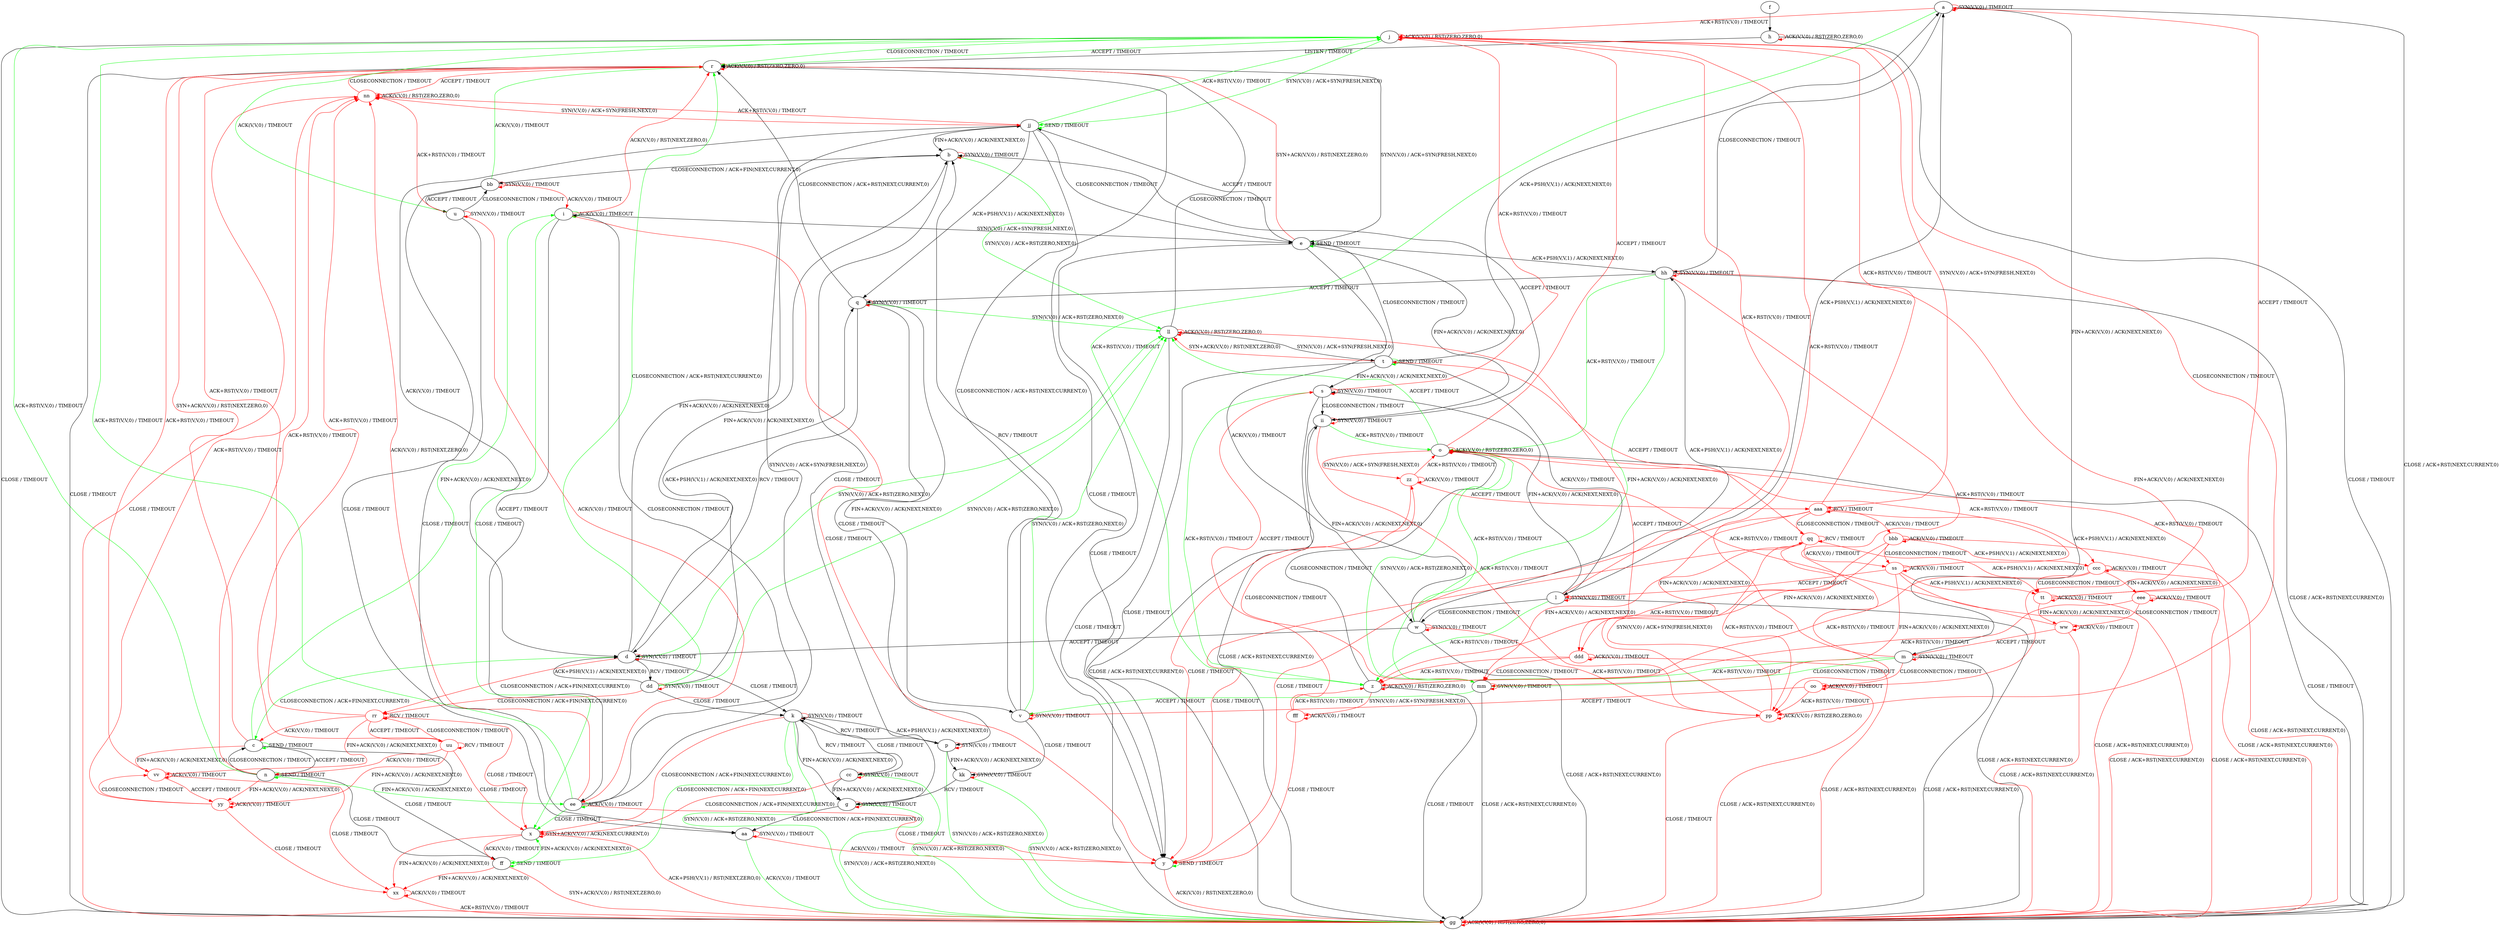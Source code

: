 digraph "" {
	graph ["Incoming time"=4.026891708374023,
		"Outgoing time"=6.778047800064087,
		Output="{'States': 58, 'Transitions': 871, 'Filename': '../results/tcp/TCP_Linux_Server-TCP_Windows8_Server-msat-4.dot'}",
		Reference="{'States': 58, 'Transitions': 685, 'Filename': '../subjects/tcp/TCP_Linux_Server.dot'}",
		Solver=msat,
		Updated="{'States': 39, 'Transitions': 495, 'Filename': '../subjects/tcp/TCP_Windows8_Server.dot'}",
		"f-measure"=0.5237288135593221,
		precision=0.6242424242424243,
		recall=0.4510948905109489
	];
	a -> a [key=0,
	color=red,
	label="SYN(V,V,0) / TIMEOUT"];
a -> j [key=0,
color=red,
label="ACK+RST(V,V,0) / TIMEOUT"];
a -> m [key=0,
label="FIN+ACK(V,V,0) / ACK(NEXT,NEXT,0)"];
a -> z [key=0,
color=green,
label="ACK+RST(V,V,0) / TIMEOUT"];
a -> gg [key=0,
label="CLOSE / ACK+RST(NEXT,CURRENT,0)"];
a -> hh [key=0,
label="CLOSECONNECTION / TIMEOUT"];
b -> b [key=0,
color=red,
label="SYN(V,V,0) / TIMEOUT"];
b -> g [key=0,
label="CLOSE / TIMEOUT"];
b -> bb [key=0,
label="CLOSECONNECTION / ACK+FIN(NEXT,CURRENT,0)"];
b -> ll [key=0,
color=green,
label="SYN(V,V,0) / ACK+RST(ZERO,NEXT,0)"];
c -> c [key=0,
color=green,
label="SEND / TIMEOUT"];
c -> i [key=0,
color=green,
label="FIN+ACK(V,V,0) / ACK(NEXT,NEXT,0)"];
c -> n [key=0,
label="ACCEPT / TIMEOUT"];
c -> r [key=0,
color=red,
label="SYN+ACK(V,V,0) / RST(NEXT,ZERO,0)"];
c -> ff [key=0,
label="CLOSE / TIMEOUT"];
vv [color=red];
c -> vv [key=0,
color=red,
label="FIN+ACK(V,V,0) / ACK(NEXT,NEXT,0)"];
d -> b [key=0,
label="FIN+ACK(V,V,0) / ACK(NEXT,NEXT,0)"];
d -> c [key=0,
color=green,
label="CLOSECONNECTION / ACK+FIN(NEXT,CURRENT,0)"];
d -> d [key=0,
color=red,
label="SYN(V,V,0) / TIMEOUT"];
d -> k [key=0,
label="CLOSE / TIMEOUT"];
d -> q [key=0,
label="ACK+PSH(V,V,1) / ACK(NEXT,NEXT,0)"];
d -> dd [key=0,
label="RCV / TIMEOUT"];
d -> ll [key=0,
color=green,
label="SYN(V,V,0) / ACK+RST(ZERO,NEXT,0)"];
rr [color=red];
d -> rr [key=0,
color=red,
label="CLOSECONNECTION / ACK+FIN(NEXT,CURRENT,0)"];
e -> e [key=0,
color=green,
label="SEND / TIMEOUT"];
e -> r [key=0,
color=red,
label="SYN+ACK(V,V,0) / RST(NEXT,ZERO,0)"];
e -> w [key=0,
label="ACK(V,V,0) / TIMEOUT"];
e -> y [key=0,
label="CLOSE / TIMEOUT"];
e -> hh [key=0,
label="ACK+PSH(V,V,1) / ACK(NEXT,NEXT,0)"];
e -> ii [key=0,
label="FIN+ACK(V,V,0) / ACK(NEXT,NEXT,0)"];
e -> jj [key=0,
label="ACCEPT / TIMEOUT"];
f -> h [key=0];
g -> g [key=0,
color=red,
label="SYN(V,V,0) / TIMEOUT"];
g -> aa [key=0,
label="CLOSECONNECTION / ACK+FIN(NEXT,CURRENT,0)"];
g -> gg [key=0,
color=green,
label="SYN(V,V,0) / ACK+RST(ZERO,NEXT,0)"];
h -> h [key=0,
color=red,
label="ACK(V,V,0) / RST(ZERO,ZERO,0)"];
h -> r [key=0,
label="LISTEN / TIMEOUT"];
h -> gg [key=0,
label="CLOSE / TIMEOUT"];
i -> e [key=0,
label="SYN(V,V,0) / ACK+SYN(FRESH,NEXT,0)"];
i -> i [key=0,
color=green,
label="ACK(V,V,0) / TIMEOUT"];
i -> r [key=0,
color=red,
label="ACK(V,V,0) / RST(NEXT,ZERO,0)"];
i -> x [key=0,
color=green,
label="CLOSE / TIMEOUT"];
i -> y [key=0,
color=red,
label="CLOSE / TIMEOUT"];
i -> ee [key=0,
label="ACCEPT / TIMEOUT"];
j -> j [key=0,
color=red,
label="ACK(V,V,0) / RST(ZERO,ZERO,0)"];
j -> r [key=0,
color=green,
label="CLOSECONNECTION / TIMEOUT"];
j -> gg [key=0,
label="CLOSE / TIMEOUT"];
j -> jj [key=0,
color=green,
label="SYN(V,V,0) / ACK+SYN(FRESH,NEXT,0)"];
pp [color=red];
j -> pp [key=0,
color=red,
label="CLOSECONNECTION / TIMEOUT"];
aaa [color=red];
j -> aaa [key=0,
color=red,
label="SYN(V,V,0) / ACK+SYN(FRESH,NEXT,0)"];
k -> g [key=0,
label="FIN+ACK(V,V,0) / ACK(NEXT,NEXT,0)"];
k -> k [key=0,
color=red,
label="SYN(V,V,0) / TIMEOUT"];
k -> p [key=0,
label="ACK+PSH(V,V,1) / ACK(NEXT,NEXT,0)"];
k -> x [key=0,
color=red,
label="CLOSECONNECTION / ACK+FIN(NEXT,CURRENT,0)"];
k -> cc [key=0,
label="RCV / TIMEOUT"];
k -> ff [key=0,
color=green,
label="CLOSECONNECTION / ACK+FIN(NEXT,CURRENT,0)"];
k -> gg [key=0,
color=green,
label="SYN(V,V,0) / ACK+RST(ZERO,NEXT,0)"];
l -> a [key=0,
label="ACK+PSH(V,V,1) / ACK(NEXT,NEXT,0)"];
l -> j [key=0,
color=red,
label="ACK+RST(V,V,0) / TIMEOUT"];
l -> l [key=0,
color=red,
label="SYN(V,V,0) / TIMEOUT"];
l -> s [key=0,
label="FIN+ACK(V,V,0) / ACK(NEXT,NEXT,0)"];
l -> w [key=0,
label="CLOSECONNECTION / TIMEOUT"];
l -> z [key=0,
color=green,
label="ACK+RST(V,V,0) / TIMEOUT"];
l -> gg [key=0,
label="CLOSE / ACK+RST(NEXT,CURRENT,0)"];
m -> j [key=0,
color=red,
label="ACK+RST(V,V,0) / TIMEOUT"];
m -> m [key=0,
color=red,
label="SYN(V,V,0) / TIMEOUT"];
m -> z [key=0,
color=green,
label="ACK+RST(V,V,0) / TIMEOUT"];
m -> gg [key=0,
label="CLOSE / ACK+RST(NEXT,CURRENT,0)"];
m -> mm [key=0,
color=green,
label="CLOSECONNECTION / TIMEOUT"];
oo [color=red];
m -> oo [key=0,
color=red,
label="CLOSECONNECTION / TIMEOUT"];
n -> c [key=0,
label="CLOSECONNECTION / TIMEOUT"];
n -> j [key=0,
color=green,
label="ACK+RST(V,V,0) / TIMEOUT"];
n -> n [key=0,
color=green,
label="SEND / TIMEOUT"];
n -> ee [key=0,
color=green,
label="FIN+ACK(V,V,0) / ACK(NEXT,NEXT,0)"];
n -> ff [key=0,
label="CLOSE / TIMEOUT"];
nn [color=red];
n -> nn [key=0,
color=red,
label="ACK+RST(V,V,0) / TIMEOUT"];
yy [color=red];
n -> yy [key=0,
color=red,
label="FIN+ACK(V,V,0) / ACK(NEXT,NEXT,0)"];
o -> j [key=0,
color=red,
label="ACCEPT / TIMEOUT"];
o -> o [key=0,
color=red,
label="ACK(V,V,0) / RST(ZERO,ZERO,0)"];
o -> gg [key=0,
label="CLOSE / TIMEOUT"];
o -> ll [key=0,
color=green,
label="ACCEPT / TIMEOUT"];
zz [color=red];
o -> zz [key=0,
color=red,
label="SYN(V,V,0) / ACK+SYN(FRESH,NEXT,0)"];
p -> k [key=0,
label="RCV / TIMEOUT"];
p -> p [key=0,
color=red,
label="SYN(V,V,0) / TIMEOUT"];
p -> gg [key=0,
color=green,
label="SYN(V,V,0) / ACK+RST(ZERO,NEXT,0)"];
p -> kk [key=0,
label="FIN+ACK(V,V,0) / ACK(NEXT,NEXT,0)"];
q -> d [key=0,
label="RCV / TIMEOUT"];
q -> p [key=0,
label="CLOSE / TIMEOUT"];
q -> q [key=0,
color=red,
label="SYN(V,V,0) / TIMEOUT"];
q -> r [key=0,
label="CLOSECONNECTION / ACK+RST(NEXT,CURRENT,0)"];
q -> v [key=0,
label="FIN+ACK(V,V,0) / ACK(NEXT,NEXT,0)"];
q -> ll [key=0,
color=green,
label="SYN(V,V,0) / ACK+RST(ZERO,NEXT,0)"];
r -> e [key=0,
label="SYN(V,V,0) / ACK+SYN(FRESH,NEXT,0)"];
r -> j [key=0,
color=green,
label="ACCEPT / TIMEOUT"];
r -> r [key=0,
color=red,
label="ACK(V,V,0) / RST(ZERO,ZERO,0)"];
r -> gg [key=0,
label="CLOSE / TIMEOUT"];
r -> nn [key=0,
color=red,
label="ACCEPT / TIMEOUT"];
s -> j [key=0,
color=red,
label="ACK+RST(V,V,0) / TIMEOUT"];
s -> s [key=0,
color=red,
label="SYN(V,V,0) / TIMEOUT"];
s -> z [key=0,
color=green,
label="ACK+RST(V,V,0) / TIMEOUT"];
s -> gg [key=0,
label="CLOSE / ACK+RST(NEXT,CURRENT,0)"];
s -> ii [key=0,
label="CLOSECONNECTION / TIMEOUT"];
t -> a [key=0,
label="ACK+PSH(V,V,1) / ACK(NEXT,NEXT,0)"];
t -> e [key=0,
label="CLOSECONNECTION / TIMEOUT"];
t -> l [key=0,
label="ACK(V,V,0) / TIMEOUT"];
t -> s [key=0,
label="FIN+ACK(V,V,0) / ACK(NEXT,NEXT,0)"];
t -> t [key=0,
color=green,
label="SEND / TIMEOUT"];
t -> y [key=0,
label="CLOSE / TIMEOUT"];
t -> ll [key=0,
color=red,
label="SYN+ACK(V,V,0) / RST(NEXT,ZERO,0)"];
u -> j [key=0,
color=green,
label="ACK(V,V,0) / TIMEOUT"];
u -> u [key=0,
color=red,
label="SYN(V,V,0) / TIMEOUT"];
u -> aa [key=0,
label="CLOSE / TIMEOUT"];
u -> bb [key=0,
label="CLOSECONNECTION / TIMEOUT"];
u -> ee [key=0,
color=red,
label="ACK(V,V,0) / TIMEOUT"];
u -> nn [key=0,
color=red,
label="ACK+RST(V,V,0) / TIMEOUT"];
v -> b [key=0,
label="RCV / TIMEOUT"];
v -> r [key=0,
label="CLOSECONNECTION / ACK+RST(NEXT,CURRENT,0)"];
v -> v [key=0,
color=red,
label="SYN(V,V,0) / TIMEOUT"];
v -> kk [key=0,
label="CLOSE / TIMEOUT"];
v -> ll [key=0,
color=green,
label="SYN(V,V,0) / ACK+RST(ZERO,NEXT,0)"];
w -> d [key=0,
label="ACCEPT / TIMEOUT"];
w -> o [key=0,
color=green,
label="ACK+RST(V,V,0) / TIMEOUT"];
w -> w [key=0,
color=red,
label="SYN(V,V,0) / TIMEOUT"];
w -> gg [key=0,
label="CLOSE / ACK+RST(NEXT,CURRENT,0)"];
w -> hh [key=0,
label="ACK+PSH(V,V,1) / ACK(NEXT,NEXT,0)"];
w -> ii [key=0,
label="FIN+ACK(V,V,0) / ACK(NEXT,NEXT,0)"];
w -> pp [key=0,
color=red,
label="ACK+RST(V,V,0) / TIMEOUT"];
x -> x [key=0,
color=red,
label="SYN+ACK(V,V,0) / ACK(NEXT,CURRENT,0)"];
x -> ff [key=0,
color=red,
label="ACK(V,V,0) / TIMEOUT"];
x -> gg [key=0,
color=red,
label="ACK+PSH(V,V,1) / RST(NEXT,ZERO,0)"];
xx [color=red];
x -> xx [key=0,
color=red,
label="FIN+ACK(V,V,0) / ACK(NEXT,NEXT,0)"];
y -> y [key=0,
color=green,
label="SEND / TIMEOUT"];
y -> gg [key=0,
color=red,
label="ACK(V,V,0) / RST(NEXT,ZERO,0)"];
z -> o [key=0,
label="CLOSECONNECTION / TIMEOUT"];
z -> z [key=0,
color=red,
label="ACK(V,V,0) / RST(ZERO,ZERO,0)"];
z -> gg [key=0,
label="CLOSE / TIMEOUT"];
fff [color=red];
z -> fff [key=0,
color=red,
label="SYN(V,V,0) / ACK+SYN(FRESH,NEXT,0)"];
aa -> y [key=0,
color=red,
label="ACK(V,V,0) / TIMEOUT"];
aa -> aa [key=0,
color=red,
label="SYN(V,V,0) / TIMEOUT"];
aa -> gg [key=0,
color=green,
label="ACK(V,V,0) / TIMEOUT"];
bb -> i [key=0,
color=red,
label="ACK(V,V,0) / TIMEOUT"];
bb -> r [key=0,
color=green,
label="ACK(V,V,0) / TIMEOUT"];
bb -> u [key=0,
label="ACCEPT / TIMEOUT"];
bb -> aa [key=0,
label="CLOSE / TIMEOUT"];
bb -> bb [key=0,
color=red,
label="SYN(V,V,0) / TIMEOUT"];
cc -> g [key=0,
label="FIN+ACK(V,V,0) / ACK(NEXT,NEXT,0)"];
cc -> k [key=0,
label="CLOSE / TIMEOUT"];
cc -> x [key=0,
color=red,
label="CLOSECONNECTION / ACK+FIN(NEXT,CURRENT,0)"];
cc -> cc [key=0,
color=red,
label="SYN(V,V,0) / TIMEOUT"];
cc -> gg [key=0,
color=green,
label="SYN(V,V,0) / ACK+RST(ZERO,NEXT,0)"];
dd -> b [key=0,
label="FIN+ACK(V,V,0) / ACK(NEXT,NEXT,0)"];
dd -> d [key=0,
label="ACK+PSH(V,V,1) / ACK(NEXT,NEXT,0)"];
dd -> k [key=0,
label="CLOSE / TIMEOUT"];
dd -> r [key=0,
color=green,
label="CLOSECONNECTION / ACK+RST(NEXT,CURRENT,0)"];
dd -> dd [key=0,
color=red,
label="SYN(V,V,0) / TIMEOUT"];
dd -> ll [key=0,
color=green,
label="SYN(V,V,0) / ACK+RST(ZERO,NEXT,0)"];
dd -> rr [key=0,
color=red,
label="CLOSECONNECTION / ACK+FIN(NEXT,CURRENT,0)"];
ee -> i [key=0,
label="CLOSECONNECTION / TIMEOUT"];
ee -> j [key=0,
color=green,
label="ACK+RST(V,V,0) / TIMEOUT"];
ee -> x [key=0,
color=green,
label="CLOSE / TIMEOUT"];
ee -> y [key=0,
color=red,
label="CLOSE / TIMEOUT"];
ee -> ee [key=0,
color=green,
label="ACK(V,V,0) / TIMEOUT"];
ee -> jj [key=0,
label="SYN(V,V,0) / ACK+SYN(FRESH,NEXT,0)"];
ee -> nn [key=0,
color=red,
label="ACK(V,V,0) / RST(NEXT,ZERO,0)"];
ff -> x [key=0,
color=green,
label="FIN+ACK(V,V,0) / ACK(NEXT,NEXT,0)"];
ff -> ff [key=0,
color=green,
label="SEND / TIMEOUT"];
ff -> gg [key=0,
color=red,
label="SYN+ACK(V,V,0) / RST(NEXT,ZERO,0)"];
ff -> xx [key=0,
color=red,
label="FIN+ACK(V,V,0) / ACK(NEXT,NEXT,0)"];
gg -> gg [key=0,
color=red,
label="ACK(V,V,0) / RST(ZERO,ZERO,0)"];
hh -> o [key=0,
color=green,
label="ACK+RST(V,V,0) / TIMEOUT"];
hh -> q [key=0,
label="ACCEPT / TIMEOUT"];
hh -> gg [key=0,
label="CLOSE / ACK+RST(NEXT,CURRENT,0)"];
hh -> hh [key=0,
color=red,
label="SYN(V,V,0) / TIMEOUT"];
hh -> mm [key=0,
color=green,
label="FIN+ACK(V,V,0) / ACK(NEXT,NEXT,0)"];
hh -> oo [key=0,
color=red,
label="FIN+ACK(V,V,0) / ACK(NEXT,NEXT,0)"];
hh -> pp [key=0,
color=red,
label="ACK+RST(V,V,0) / TIMEOUT"];
ii -> b [key=0,
label="ACCEPT / TIMEOUT"];
ii -> o [key=0,
color=green,
label="ACK+RST(V,V,0) / TIMEOUT"];
ii -> gg [key=0,
label="CLOSE / ACK+RST(NEXT,CURRENT,0)"];
ii -> ii [key=0,
color=red,
label="SYN(V,V,0) / TIMEOUT"];
ii -> pp [key=0,
color=red,
label="ACK+RST(V,V,0) / TIMEOUT"];
jj -> b [key=0,
label="FIN+ACK(V,V,0) / ACK(NEXT,NEXT,0)"];
jj -> d [key=0,
label="ACK(V,V,0) / TIMEOUT"];
jj -> e [key=0,
label="CLOSECONNECTION / TIMEOUT"];
jj -> j [key=0,
color=green,
label="ACK+RST(V,V,0) / TIMEOUT"];
jj -> q [key=0,
label="ACK+PSH(V,V,1) / ACK(NEXT,NEXT,0)"];
jj -> y [key=0,
label="CLOSE / TIMEOUT"];
jj -> jj [key=0,
color=green,
label="SEND / TIMEOUT"];
jj -> nn [key=0,
color=red,
label="ACK+RST(V,V,0) / TIMEOUT"];
kk -> g [key=0,
label="RCV / TIMEOUT"];
kk -> gg [key=0,
color=green,
label="SYN(V,V,0) / ACK+RST(ZERO,NEXT,0)"];
kk -> kk [key=0,
color=red,
label="SYN(V,V,0) / TIMEOUT"];
ll -> r [key=0,
label="CLOSECONNECTION / TIMEOUT"];
ll -> t [key=0,
label="SYN(V,V,0) / ACK+SYN(FRESH,NEXT,0)"];
ll -> gg [key=0,
label="CLOSE / TIMEOUT"];
ll -> ll [key=0,
color=red,
label="ACK(V,V,0) / RST(ZERO,ZERO,0)"];
mm -> o [key=0,
color=green,
label="SYN(V,V,0) / ACK+RST(ZERO,NEXT,0)"];
mm -> s [key=0,
color=red,
label="ACCEPT / TIMEOUT"];
mm -> v [key=0,
color=green,
label="ACCEPT / TIMEOUT"];
mm -> gg [key=0,
label="CLOSE / ACK+RST(NEXT,CURRENT,0)"];
mm -> mm [key=0,
color=red,
label="SYN(V,V,0) / TIMEOUT"];
nn -> r [key=0,
color=red,
label="CLOSECONNECTION / TIMEOUT"];
nn -> gg [key=0,
color=red,
label="CLOSE / TIMEOUT"];
nn -> jj [key=0,
color=red,
label="SYN(V,V,0) / ACK+SYN(FRESH,NEXT,0)"];
nn -> nn [key=0,
color=red,
label="ACK(V,V,0) / RST(ZERO,ZERO,0)"];
oo -> v [key=0,
color=red,
label="ACCEPT / TIMEOUT"];
oo -> gg [key=0,
color=red,
label="CLOSE / ACK+RST(NEXT,CURRENT,0)"];
oo -> oo [key=0,
color=red,
label="ACK(V,V,0) / TIMEOUT"];
oo -> pp [key=0,
color=red,
label="ACK+RST(V,V,0) / TIMEOUT"];
pp -> gg [key=0,
color=red,
label="CLOSE / TIMEOUT"];
pp -> ll [key=0,
color=red,
label="ACCEPT / TIMEOUT"];
pp -> pp [key=0,
color=red,
label="ACK(V,V,0) / RST(ZERO,ZERO,0)"];
qq [color=red];
pp -> qq [key=0,
color=red,
label="SYN(V,V,0) / ACK+SYN(FRESH,NEXT,0)"];
qq -> t [key=0,
color=red,
label="ACCEPT / TIMEOUT"];
qq -> y [key=0,
color=red,
label="CLOSE / TIMEOUT"];
qq -> mm [key=0,
color=red,
label="FIN+ACK(V,V,0) / ACK(NEXT,NEXT,0)"];
qq -> pp [key=0,
color=red,
label="ACK+RST(V,V,0) / TIMEOUT"];
qq -> qq [key=0,
color=red,
label="RCV / TIMEOUT"];
ss [color=red];
qq -> ss [key=0,
color=red,
label="ACK(V,V,0) / TIMEOUT"];
tt [color=red];
qq -> tt [key=0,
color=red,
label="ACK+PSH(V,V,1) / ACK(NEXT,NEXT,0)"];
rr -> c [key=0,
color=red,
label="ACK(V,V,0) / TIMEOUT"];
rr -> r [key=0,
color=red,
label="ACK+RST(V,V,0) / TIMEOUT"];
rr -> x [key=0,
color=red,
label="CLOSE / TIMEOUT"];
rr -> rr [key=0,
color=red,
label="RCV / TIMEOUT"];
uu [color=red];
rr -> uu [key=0,
color=red,
label="ACCEPT / TIMEOUT"];
rr -> vv [key=0,
color=red,
label="FIN+ACK(V,V,0) / ACK(NEXT,NEXT,0)"];
ss -> l [key=0,
color=red,
label="ACCEPT / TIMEOUT"];
ss -> o [key=0,
color=red,
label="ACK+RST(V,V,0) / TIMEOUT"];
ss -> gg [key=0,
color=red,
label="CLOSE / ACK+RST(NEXT,CURRENT,0)"];
ss -> mm [key=0,
color=red,
label="FIN+ACK(V,V,0) / ACK(NEXT,NEXT,0)"];
ss -> ss [key=0,
color=red,
label="ACK(V,V,0) / TIMEOUT"];
ss -> tt [key=0,
color=red,
label="ACK+PSH(V,V,1) / ACK(NEXT,NEXT,0)"];
tt -> a [key=0,
color=red,
label="ACCEPT / TIMEOUT"];
tt -> o [key=0,
color=red,
label="ACK+RST(V,V,0) / TIMEOUT"];
tt -> gg [key=0,
color=red,
label="CLOSE / ACK+RST(NEXT,CURRENT,0)"];
tt -> tt [key=0,
color=red,
label="ACK(V,V,0) / TIMEOUT"];
ww [color=red];
tt -> ww [key=0,
color=red,
label="FIN+ACK(V,V,0) / ACK(NEXT,NEXT,0)"];
uu -> n [key=0,
color=red,
label="ACK(V,V,0) / TIMEOUT"];
uu -> x [key=0,
color=red,
label="CLOSE / TIMEOUT"];
uu -> nn [key=0,
color=red,
label="ACK+RST(V,V,0) / TIMEOUT"];
uu -> rr [key=0,
color=red,
label="CLOSECONNECTION / TIMEOUT"];
uu -> uu [key=0,
color=red,
label="RCV / TIMEOUT"];
uu -> yy [key=0,
color=red,
label="FIN+ACK(V,V,0) / ACK(NEXT,NEXT,0)"];
vv -> r [key=0,
color=red,
label="ACK+RST(V,V,0) / TIMEOUT"];
vv -> vv [key=0,
color=red,
label="ACK(V,V,0) / TIMEOUT"];
vv -> xx [key=0,
color=red,
label="CLOSE / TIMEOUT"];
vv -> yy [key=0,
color=red,
label="ACCEPT / TIMEOUT"];
ww -> m [key=0,
color=red,
label="ACCEPT / TIMEOUT"];
ww -> o [key=0,
color=red,
label="ACK+RST(V,V,0) / TIMEOUT"];
ww -> gg [key=0,
color=red,
label="CLOSE / ACK+RST(NEXT,CURRENT,0)"];
ww -> ww [key=0,
color=red,
label="ACK(V,V,0) / TIMEOUT"];
xx -> gg [key=0,
color=red,
label="ACK+RST(V,V,0) / TIMEOUT"];
xx -> xx [key=0,
color=red,
label="ACK(V,V,0) / TIMEOUT"];
yy -> nn [key=0,
color=red,
label="ACK+RST(V,V,0) / TIMEOUT"];
yy -> vv [key=0,
color=red,
label="CLOSECONNECTION / TIMEOUT"];
yy -> xx [key=0,
color=red,
label="CLOSE / TIMEOUT"];
yy -> yy [key=0,
color=red,
label="ACK(V,V,0) / TIMEOUT"];
zz -> o [key=0,
color=red,
label="ACK+RST(V,V,0) / TIMEOUT"];
zz -> y [key=0,
color=red,
label="CLOSE / TIMEOUT"];
zz -> zz [key=0,
color=red,
label="ACK(V,V,0) / TIMEOUT"];
zz -> aaa [key=0,
color=red,
label="ACCEPT / TIMEOUT"];
aaa -> j [key=0,
color=red,
label="ACK+RST(V,V,0) / TIMEOUT"];
aaa -> y [key=0,
color=red,
label="CLOSE / TIMEOUT"];
aaa -> qq [key=0,
color=red,
label="CLOSECONNECTION / TIMEOUT"];
aaa -> aaa [key=0,
color=red,
label="RCV / TIMEOUT"];
bbb [color=red];
aaa -> bbb [key=0,
color=red,
label="ACK(V,V,0) / TIMEOUT"];
ccc [color=red];
aaa -> ccc [key=0,
color=red,
label="ACK+PSH(V,V,1) / ACK(NEXT,NEXT,0)"];
ddd [color=red];
aaa -> ddd [key=0,
color=red,
label="FIN+ACK(V,V,0) / ACK(NEXT,NEXT,0)"];
bbb -> z [key=0,
color=red,
label="ACK+RST(V,V,0) / TIMEOUT"];
bbb -> gg [key=0,
color=red,
label="CLOSE / ACK+RST(NEXT,CURRENT,0)"];
bbb -> ss [key=0,
color=red,
label="CLOSECONNECTION / TIMEOUT"];
bbb -> bbb [key=0,
color=red,
label="ACK(V,V,0) / TIMEOUT"];
bbb -> ccc [key=0,
color=red,
label="ACK+PSH(V,V,1) / ACK(NEXT,NEXT,0)"];
bbb -> ddd [key=0,
color=red,
label="FIN+ACK(V,V,0) / ACK(NEXT,NEXT,0)"];
ccc -> z [key=0,
color=red,
label="ACK+RST(V,V,0) / TIMEOUT"];
ccc -> gg [key=0,
color=red,
label="CLOSE / ACK+RST(NEXT,CURRENT,0)"];
ccc -> tt [key=0,
color=red,
label="CLOSECONNECTION / TIMEOUT"];
ccc -> ccc [key=0,
color=red,
label="ACK(V,V,0) / TIMEOUT"];
eee [color=red];
ccc -> eee [key=0,
color=red,
label="FIN+ACK(V,V,0) / ACK(NEXT,NEXT,0)"];
ddd -> z [key=0,
color=red,
label="ACK+RST(V,V,0) / TIMEOUT"];
ddd -> gg [key=0,
color=red,
label="CLOSE / ACK+RST(NEXT,CURRENT,0)"];
ddd -> mm [key=0,
color=red,
label="CLOSECONNECTION / TIMEOUT"];
ddd -> ddd [key=0,
color=red,
label="ACK(V,V,0) / TIMEOUT"];
eee -> z [key=0,
color=red,
label="ACK+RST(V,V,0) / TIMEOUT"];
eee -> gg [key=0,
color=red,
label="CLOSE / ACK+RST(NEXT,CURRENT,0)"];
eee -> ww [key=0,
color=red,
label="CLOSECONNECTION / TIMEOUT"];
eee -> eee [key=0,
color=red,
label="ACK(V,V,0) / TIMEOUT"];
fff -> y [key=0,
color=red,
label="CLOSE / TIMEOUT"];
fff -> z [key=0,
color=red,
label="ACK+RST(V,V,0) / TIMEOUT"];
fff -> zz [key=0,
color=red,
label="CLOSECONNECTION / TIMEOUT"];
fff -> fff [key=0,
color=red,
label="ACK(V,V,0) / TIMEOUT"];
}
